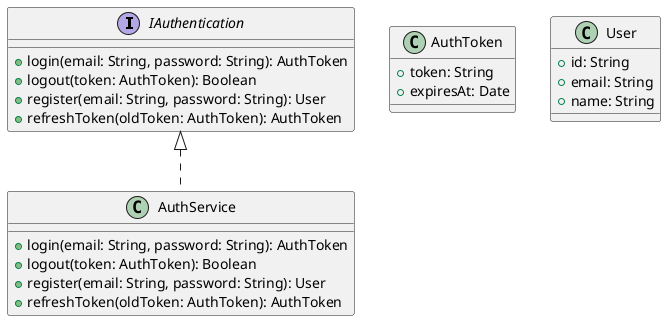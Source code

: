@startuml

interface IAuthentication {
    +login(email: String, password: String): AuthToken
    +logout(token: AuthToken): Boolean
    +register(email: String, password: String): User
    +refreshToken(oldToken: AuthToken): AuthToken
}

class AuthService implements IAuthentication {
    +login(email: String, password: String): AuthToken
    +logout(token: AuthToken): Boolean
    +register(email: String, password: String): User
    +refreshToken(oldToken: AuthToken): AuthToken
}

class AuthToken {
    +token: String
    +expiresAt: Date
}

class User {
    +id: String
    +email: String
    +name: String
}

' IAuthentication <|.. AuthService

@enduml
